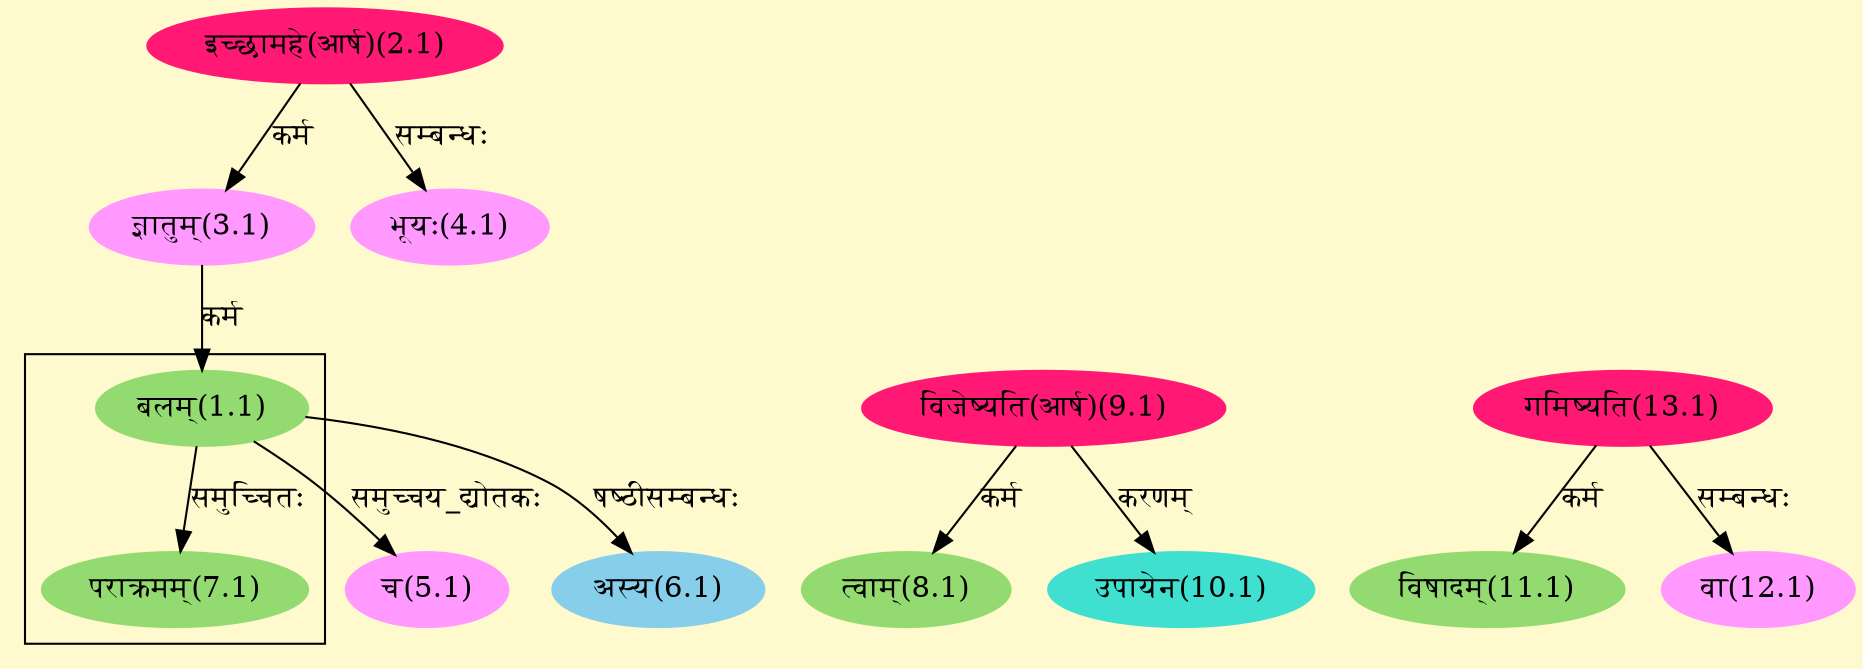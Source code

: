 digraph G{
rankdir=BT;
 compound=true;
 bgcolor="lemonchiffon1";

subgraph cluster_1{
Node7_1 [style=filled, color="#93DB70" label = "पराक्रमम्(7.1)"]
Node1_1 [style=filled, color="#93DB70" label = "बलम्(1.1)"]

}
Node1_1 [style=filled, color="#93DB70" label = "बलम्(1.1)"]
Node3_1 [style=filled, color="#FF99FF" label = "ज्ञातुम्(3.1)"]
Node2_1 [style=filled, color="#FF1975" label = "इच्छामहे(आर्ष)(2.1)"]
Node [style=filled, color="" label = "()"]
Node4_1 [style=filled, color="#FF99FF" label = "भूयः(4.1)"]
Node5_1 [style=filled, color="#FF99FF" label = "च(5.1)"]
Node6_1 [style=filled, color="#87CEEB" label = "अस्य(6.1)"]
Node8_1 [style=filled, color="#93DB70" label = "त्वाम्(8.1)"]
Node9_1 [style=filled, color="#FF1975" label = "विजेष्यति(आर्ष)(9.1)"]
Node10_1 [style=filled, color="#40E0D0" label = "उपायेन(10.1)"]
Node11_1 [style=filled, color="#93DB70" label = "विषादम्(11.1)"]
Node13_1 [style=filled, color="#FF1975" label = "गमिष्यति(13.1)"]
Node12_1 [style=filled, color="#FF99FF" label = "वा(12.1)"]
/* Start of Relations section */

Node1_1 -> Node3_1 [  label="कर्म"  dir="back" ]
Node3_1 -> Node2_1 [  label="कर्म"  dir="back" ]
Node4_1 -> Node2_1 [  label="सम्बन्धः"  dir="back" ]
Node5_1 -> Node1_1 [  label="समुच्चय_द्योतकः"  dir="back" ]
Node6_1 -> Node1_1 [  label="षष्ठीसम्बन्धः"  dir="back" ]
Node7_1 -> Node1_1 [  label="समुच्चितः"  dir="back" ]
Node8_1 -> Node9_1 [  label="कर्म"  dir="back" ]
Node10_1 -> Node9_1 [  label="करणम्"  dir="back" ]
Node11_1 -> Node13_1 [  label="कर्म"  dir="back" ]
Node12_1 -> Node13_1 [  label="सम्बन्धः"  dir="back" ]
}
